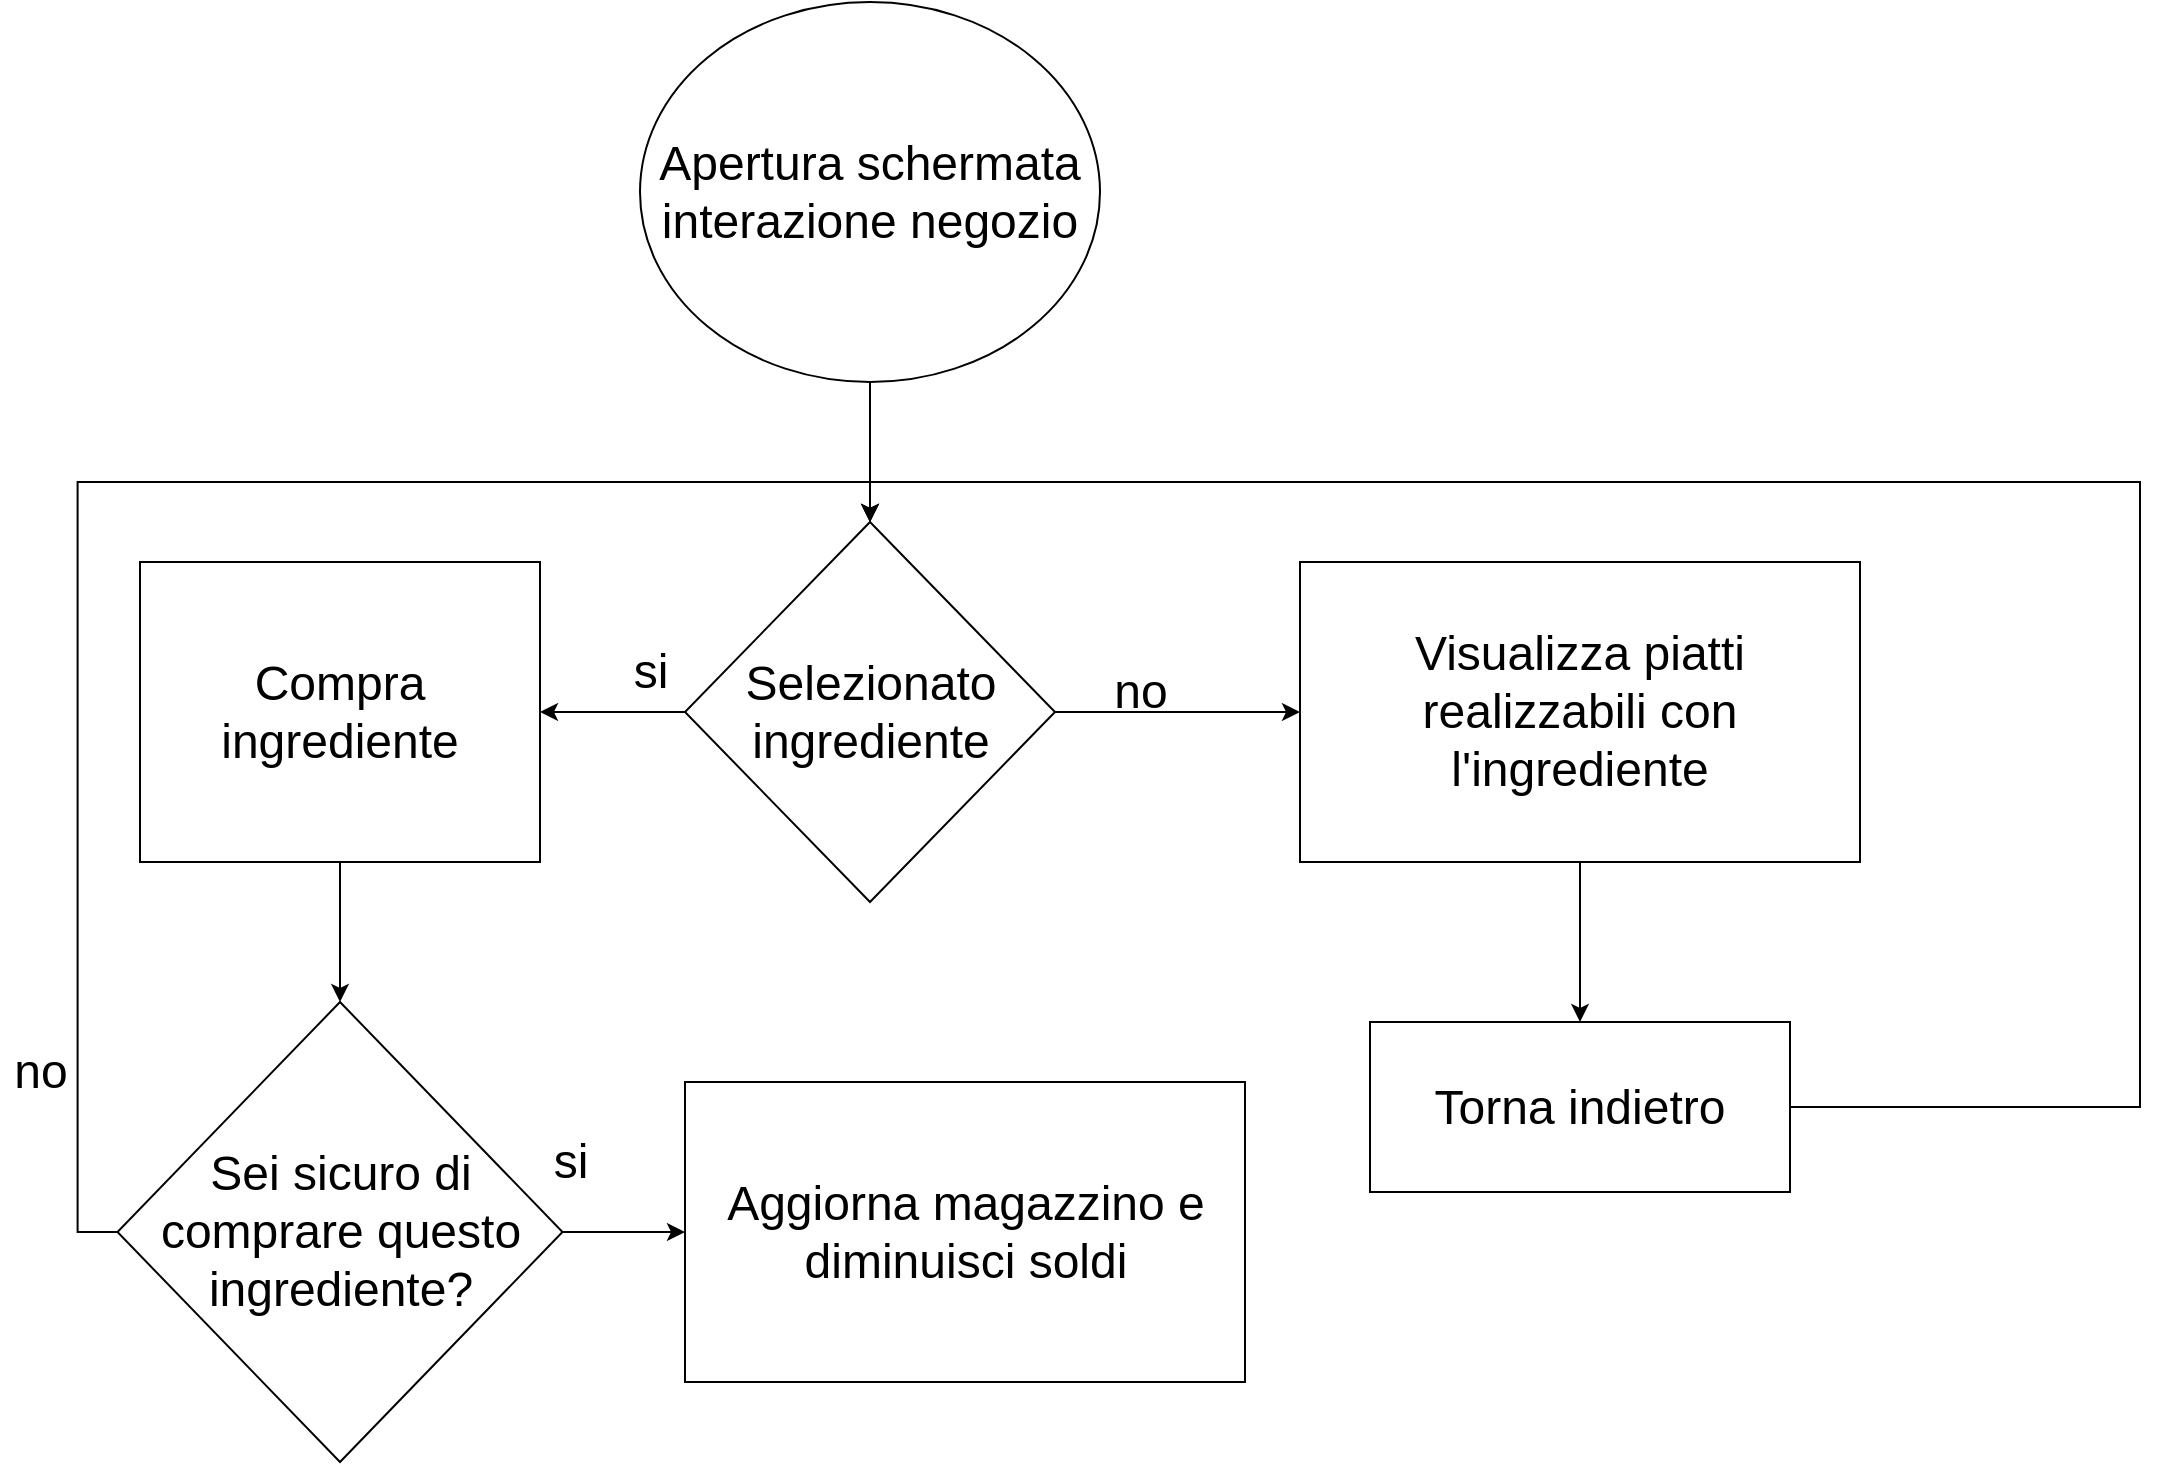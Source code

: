 <mxfile version="18.0.7" type="device"><diagram id="ISdyqh9uEjT6HNJVzfY7" name="Page-1"><mxGraphModel dx="2183" dy="1229" grid="1" gridSize="10" guides="1" tooltips="1" connect="1" arrows="1" fold="1" page="1" pageScale="1" pageWidth="850" pageHeight="1100" math="0" shadow="0"><root><mxCell id="0"/><mxCell id="1" parent="0"/><mxCell id="4dXPI7KWilZhXQsW0AYG-1" style="edgeStyle=orthogonalEdgeStyle;rounded=0;orthogonalLoop=1;jettySize=auto;html=1;exitX=0.5;exitY=1;exitDx=0;exitDy=0;entryX=0.5;entryY=0;entryDx=0;entryDy=0;fontSize=24;" parent="1" source="4dXPI7KWilZhXQsW0AYG-2" target="4dXPI7KWilZhXQsW0AYG-5" edge="1"><mxGeometry relative="1" as="geometry"/></mxCell><mxCell id="4dXPI7KWilZhXQsW0AYG-2" value="Apertura schermata interazione negozio" style="ellipse;whiteSpace=wrap;html=1;fontSize=24;" parent="1" vertex="1"><mxGeometry x="70" y="180" width="230" height="190" as="geometry"/></mxCell><mxCell id="4dXPI7KWilZhXQsW0AYG-3" style="edgeStyle=orthogonalEdgeStyle;rounded=0;orthogonalLoop=1;jettySize=auto;html=1;exitX=0;exitY=0.5;exitDx=0;exitDy=0;fontSize=24;" parent="1" source="4dXPI7KWilZhXQsW0AYG-5" target="4dXPI7KWilZhXQsW0AYG-7" edge="1"><mxGeometry relative="1" as="geometry"/></mxCell><mxCell id="4dXPI7KWilZhXQsW0AYG-4" style="edgeStyle=orthogonalEdgeStyle;rounded=0;orthogonalLoop=1;jettySize=auto;html=1;exitX=1;exitY=0.5;exitDx=0;exitDy=0;fontSize=24;" parent="1" source="4dXPI7KWilZhXQsW0AYG-5" target="4dXPI7KWilZhXQsW0AYG-27" edge="1"><mxGeometry relative="1" as="geometry"><mxPoint x="412.5" y="785" as="sourcePoint"/></mxGeometry></mxCell><mxCell id="4dXPI7KWilZhXQsW0AYG-5" value="Selezionato ingrediente" style="rhombus;whiteSpace=wrap;html=1;fontSize=24;" parent="1" vertex="1"><mxGeometry x="92.5" y="440" width="185" height="190" as="geometry"/></mxCell><mxCell id="4dXPI7KWilZhXQsW0AYG-6" style="edgeStyle=orthogonalEdgeStyle;rounded=0;orthogonalLoop=1;jettySize=auto;html=1;exitX=0.5;exitY=1;exitDx=0;exitDy=0;fontSize=24;entryX=0.5;entryY=0;entryDx=0;entryDy=0;" parent="1" source="4dXPI7KWilZhXQsW0AYG-7" target="SolV27F_MKlO9dvR9VGS-6" edge="1"><mxGeometry relative="1" as="geometry"><mxPoint x="-80" y="670" as="targetPoint"/><mxPoint x="-40" y="680" as="sourcePoint"/></mxGeometry></mxCell><mxCell id="4dXPI7KWilZhXQsW0AYG-7" value="Compra ingrediente" style="rounded=0;whiteSpace=wrap;html=1;fontSize=24;" parent="1" vertex="1"><mxGeometry x="-180" y="460" width="200" height="150" as="geometry"/></mxCell><mxCell id="4dXPI7KWilZhXQsW0AYG-8" value="si" style="text;html=1;align=center;verticalAlign=middle;resizable=0;points=[];autosize=1;strokeColor=none;fillColor=none;fontSize=24;" parent="1" vertex="1"><mxGeometry x="60" y="500" width="30" height="30" as="geometry"/></mxCell><mxCell id="4dXPI7KWilZhXQsW0AYG-9" style="edgeStyle=orthogonalEdgeStyle;rounded=0;orthogonalLoop=1;jettySize=auto;html=1;exitX=0.5;exitY=1;exitDx=0;exitDy=0;entryX=0.5;entryY=0;entryDx=0;entryDy=0;fontSize=24;" parent="1" source="4dXPI7KWilZhXQsW0AYG-27" target="4dXPI7KWilZhXQsW0AYG-12" edge="1"><mxGeometry relative="1" as="geometry"/></mxCell><mxCell id="4dXPI7KWilZhXQsW0AYG-10" value="no" style="text;html=1;align=center;verticalAlign=middle;resizable=0;points=[];autosize=1;strokeColor=none;fillColor=none;fontSize=24;" parent="1" vertex="1"><mxGeometry x="300" y="510" width="40" height="30" as="geometry"/></mxCell><mxCell id="4dXPI7KWilZhXQsW0AYG-12" value="Torna indietro" style="whiteSpace=wrap;html=1;fontSize=24;" parent="1" vertex="1"><mxGeometry x="435" y="690" width="210" height="85" as="geometry"/></mxCell><mxCell id="4dXPI7KWilZhXQsW0AYG-14" style="edgeStyle=orthogonalEdgeStyle;rounded=0;orthogonalLoop=1;jettySize=auto;html=1;exitX=1;exitY=0.5;exitDx=0;exitDy=0;fontSize=24;entryX=0.5;entryY=0;entryDx=0;entryDy=0;" parent="1" source="4dXPI7KWilZhXQsW0AYG-12" target="4dXPI7KWilZhXQsW0AYG-5" edge="1"><mxGeometry relative="1" as="geometry"><mxPoint x="451.6" y="1200" as="targetPoint"/><Array as="points"><mxPoint x="820" y="732"/><mxPoint x="820" y="420"/><mxPoint x="185" y="420"/></Array><mxPoint x="540" y="1070" as="sourcePoint"/></mxGeometry></mxCell><mxCell id="4dXPI7KWilZhXQsW0AYG-27" value="Visualizza piatti realizzabili con l'ingrediente" style="rounded=0;whiteSpace=wrap;html=1;fontSize=24;" parent="1" vertex="1"><mxGeometry x="400" y="460" width="280" height="150" as="geometry"/></mxCell><mxCell id="4dXPI7KWilZhXQsW0AYG-30" value="Aggiorna magazzino e diminuisci soldi" style="rounded=0;whiteSpace=wrap;html=1;fontSize=24;" parent="1" vertex="1"><mxGeometry x="92.5" y="720" width="280" height="150" as="geometry"/></mxCell><mxCell id="SolV27F_MKlO9dvR9VGS-4" style="edgeStyle=orthogonalEdgeStyle;rounded=0;orthogonalLoop=1;jettySize=auto;html=1;exitX=0;exitY=0.5;exitDx=0;exitDy=0;fontSize=24;entryX=0.5;entryY=0;entryDx=0;entryDy=0;" parent="1" source="SolV27F_MKlO9dvR9VGS-6" target="4dXPI7KWilZhXQsW0AYG-5" edge="1"><mxGeometry relative="1" as="geometry"><mxPoint x="-250" y="785.0" as="targetPoint"/></mxGeometry></mxCell><mxCell id="SolV27F_MKlO9dvR9VGS-5" style="edgeStyle=orthogonalEdgeStyle;rounded=0;orthogonalLoop=1;jettySize=auto;html=1;exitX=1;exitY=0.5;exitDx=0;exitDy=0;fontSize=24;entryX=0;entryY=0.5;entryDx=0;entryDy=0;" parent="1" source="SolV27F_MKlO9dvR9VGS-6" target="4dXPI7KWilZhXQsW0AYG-30" edge="1"><mxGeometry relative="1" as="geometry"><mxPoint x="142.5" y="1035" as="sourcePoint"/><mxPoint x="80" y="750" as="targetPoint"/></mxGeometry></mxCell><mxCell id="SolV27F_MKlO9dvR9VGS-6" value="Sei sicuro di comprare questo ingrediente?" style="rhombus;whiteSpace=wrap;html=1;fontSize=24;" parent="1" vertex="1"><mxGeometry x="-191.25" y="680" width="222.5" height="230" as="geometry"/></mxCell><mxCell id="SolV27F_MKlO9dvR9VGS-7" value="si" style="text;html=1;align=center;verticalAlign=middle;resizable=0;points=[];autosize=1;strokeColor=none;fillColor=none;fontSize=24;" parent="1" vertex="1"><mxGeometry x="20" y="745" width="30" height="30" as="geometry"/></mxCell><mxCell id="SolV27F_MKlO9dvR9VGS-8" value="no" style="text;html=1;align=center;verticalAlign=middle;resizable=0;points=[];autosize=1;strokeColor=none;fillColor=none;fontSize=24;" parent="1" vertex="1"><mxGeometry x="-250" y="700" width="40" height="30" as="geometry"/></mxCell></root></mxGraphModel></diagram></mxfile>